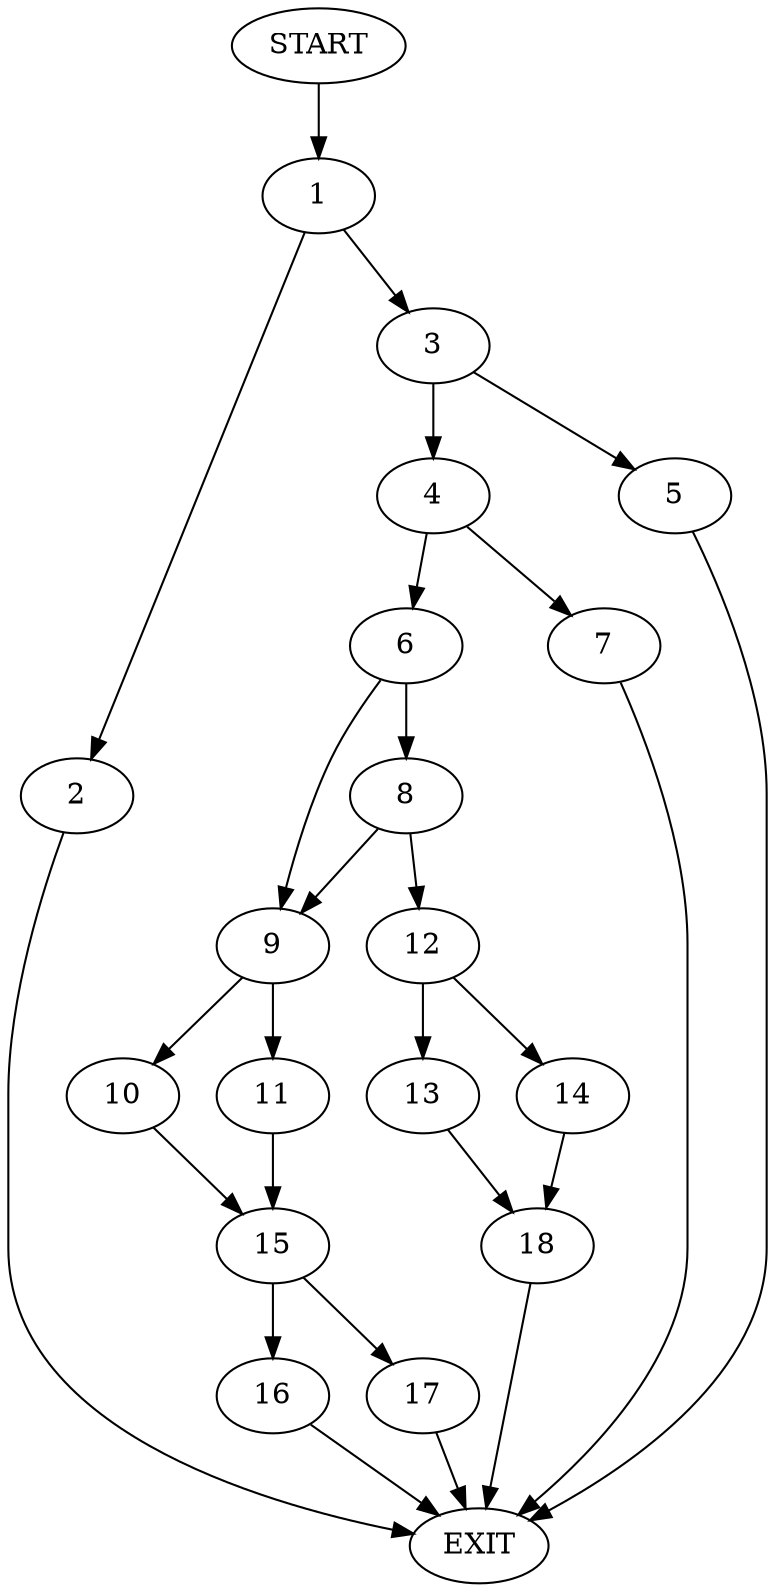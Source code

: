 digraph {
0 [label="START"]
19 [label="EXIT"]
0 -> 1
1 -> 2
1 -> 3
3 -> 4
3 -> 5
2 -> 19
4 -> 6
4 -> 7
5 -> 19
6 -> 8
6 -> 9
7 -> 19
9 -> 10
9 -> 11
8 -> 9
8 -> 12
12 -> 13
12 -> 14
10 -> 15
11 -> 15
15 -> 16
15 -> 17
17 -> 19
16 -> 19
14 -> 18
13 -> 18
18 -> 19
}
